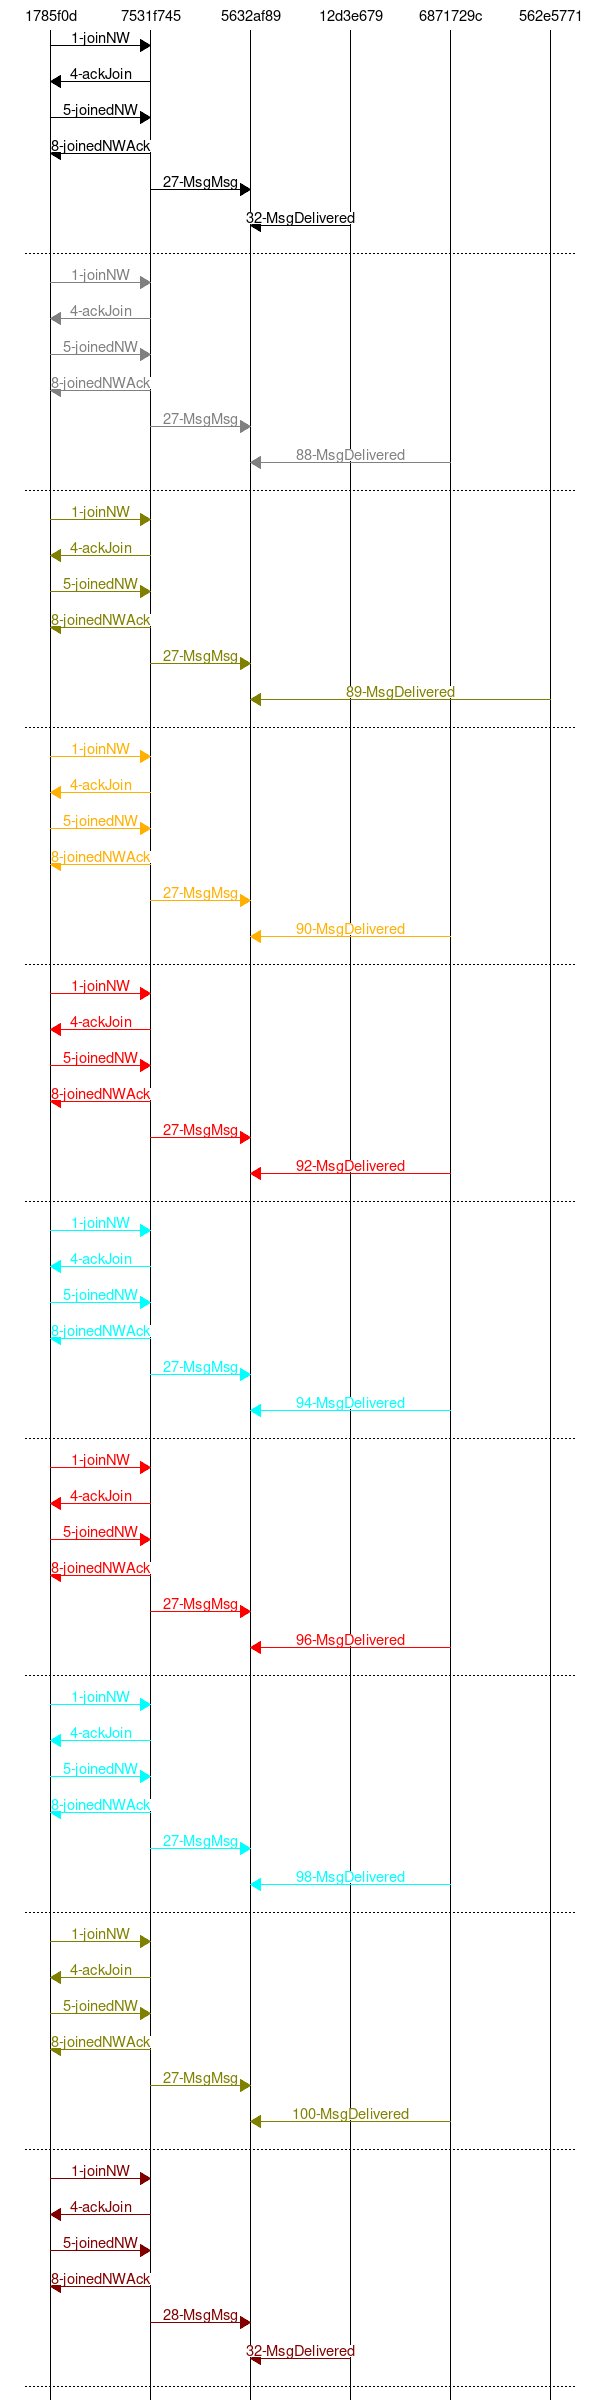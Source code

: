 msc { 
1785f0d,7531f745,5632af89,12d3e679,6871729c,562e5771;

1785f0d=>7531f745 [label="1-joinNW", textcolor="black", linecolor="black"];
7531f745=>1785f0d [label="4-ackJoin", textcolor="black", linecolor="black"];
1785f0d=>7531f745 [label="5-joinedNW", textcolor="black", linecolor="black"];
7531f745=>1785f0d [label="8-joinedNWAck", textcolor="black", linecolor="black"];
7531f745=>5632af89 [label="27-MsgMsg", textcolor="black", linecolor="black"];
12d3e679=>5632af89 [label="32-MsgDelivered", textcolor="black", linecolor="black"];
---;
1785f0d=>7531f745 [label="1-joinNW", textcolor="gray", linecolor="gray"];
7531f745=>1785f0d [label="4-ackJoin", textcolor="gray", linecolor="gray"];
1785f0d=>7531f745 [label="5-joinedNW", textcolor="gray", linecolor="gray"];
7531f745=>1785f0d [label="8-joinedNWAck", textcolor="gray", linecolor="gray"];
7531f745=>5632af89 [label="27-MsgMsg", textcolor="gray", linecolor="gray"];
6871729c=>5632af89 [label="88-MsgDelivered", textcolor="gray", linecolor="gray"];
---;
1785f0d=>7531f745 [label="1-joinNW", textcolor="olive", linecolor="olive"];
7531f745=>1785f0d [label="4-ackJoin", textcolor="olive", linecolor="olive"];
1785f0d=>7531f745 [label="5-joinedNW", textcolor="olive", linecolor="olive"];
7531f745=>1785f0d [label="8-joinedNWAck", textcolor="olive", linecolor="olive"];
7531f745=>5632af89 [label="27-MsgMsg", textcolor="olive", linecolor="olive"];
562e5771=>5632af89 [label="89-MsgDelivered", textcolor="olive", linecolor="olive"];
---;
1785f0d=>7531f745 [label="1-joinNW", textcolor="orange", linecolor="orange"];
7531f745=>1785f0d [label="4-ackJoin", textcolor="orange", linecolor="orange"];
1785f0d=>7531f745 [label="5-joinedNW", textcolor="orange", linecolor="orange"];
7531f745=>1785f0d [label="8-joinedNWAck", textcolor="orange", linecolor="orange"];
7531f745=>5632af89 [label="27-MsgMsg", textcolor="orange", linecolor="orange"];
6871729c=>5632af89 [label="90-MsgDelivered", textcolor="orange", linecolor="orange"];
---;
1785f0d=>7531f745 [label="1-joinNW", textcolor="red", linecolor="red"];
7531f745=>1785f0d [label="4-ackJoin", textcolor="red", linecolor="red"];
1785f0d=>7531f745 [label="5-joinedNW", textcolor="red", linecolor="red"];
7531f745=>1785f0d [label="8-joinedNWAck", textcolor="red", linecolor="red"];
7531f745=>5632af89 [label="27-MsgMsg", textcolor="red", linecolor="red"];
6871729c=>5632af89 [label="92-MsgDelivered", textcolor="red", linecolor="red"];
---;
1785f0d=>7531f745 [label="1-joinNW", textcolor="aqua", linecolor="aqua"];
7531f745=>1785f0d [label="4-ackJoin", textcolor="aqua", linecolor="aqua"];
1785f0d=>7531f745 [label="5-joinedNW", textcolor="aqua", linecolor="aqua"];
7531f745=>1785f0d [label="8-joinedNWAck", textcolor="aqua", linecolor="aqua"];
7531f745=>5632af89 [label="27-MsgMsg", textcolor="aqua", linecolor="aqua"];
6871729c=>5632af89 [label="94-MsgDelivered", textcolor="aqua", linecolor="aqua"];
---;
1785f0d=>7531f745 [label="1-joinNW", textcolor="red", linecolor="red"];
7531f745=>1785f0d [label="4-ackJoin", textcolor="red", linecolor="red"];
1785f0d=>7531f745 [label="5-joinedNW", textcolor="red", linecolor="red"];
7531f745=>1785f0d [label="8-joinedNWAck", textcolor="red", linecolor="red"];
7531f745=>5632af89 [label="27-MsgMsg", textcolor="red", linecolor="red"];
6871729c=>5632af89 [label="96-MsgDelivered", textcolor="red", linecolor="red"];
---;
1785f0d=>7531f745 [label="1-joinNW", textcolor="aqua", linecolor="aqua"];
7531f745=>1785f0d [label="4-ackJoin", textcolor="aqua", linecolor="aqua"];
1785f0d=>7531f745 [label="5-joinedNW", textcolor="aqua", linecolor="aqua"];
7531f745=>1785f0d [label="8-joinedNWAck", textcolor="aqua", linecolor="aqua"];
7531f745=>5632af89 [label="27-MsgMsg", textcolor="aqua", linecolor="aqua"];
6871729c=>5632af89 [label="98-MsgDelivered", textcolor="aqua", linecolor="aqua"];
---;
1785f0d=>7531f745 [label="1-joinNW", textcolor="olive", linecolor="olive"];
7531f745=>1785f0d [label="4-ackJoin", textcolor="olive", linecolor="olive"];
1785f0d=>7531f745 [label="5-joinedNW", textcolor="olive", linecolor="olive"];
7531f745=>1785f0d [label="8-joinedNWAck", textcolor="olive", linecolor="olive"];
7531f745=>5632af89 [label="27-MsgMsg", textcolor="olive", linecolor="olive"];
6871729c=>5632af89 [label="100-MsgDelivered", textcolor="olive", linecolor="olive"];
---;
1785f0d=>7531f745 [label="1-joinNW", textcolor="maroon", linecolor="maroon"];
7531f745=>1785f0d [label="4-ackJoin", textcolor="maroon", linecolor="maroon"];
1785f0d=>7531f745 [label="5-joinedNW", textcolor="maroon", linecolor="maroon"];
7531f745=>1785f0d [label="8-joinedNWAck", textcolor="maroon", linecolor="maroon"];
7531f745=>5632af89 [label="28-MsgMsg", textcolor="maroon", linecolor="maroon"];
12d3e679=>5632af89 [label="32-MsgDelivered", textcolor="maroon", linecolor="maroon"];
---;
}
